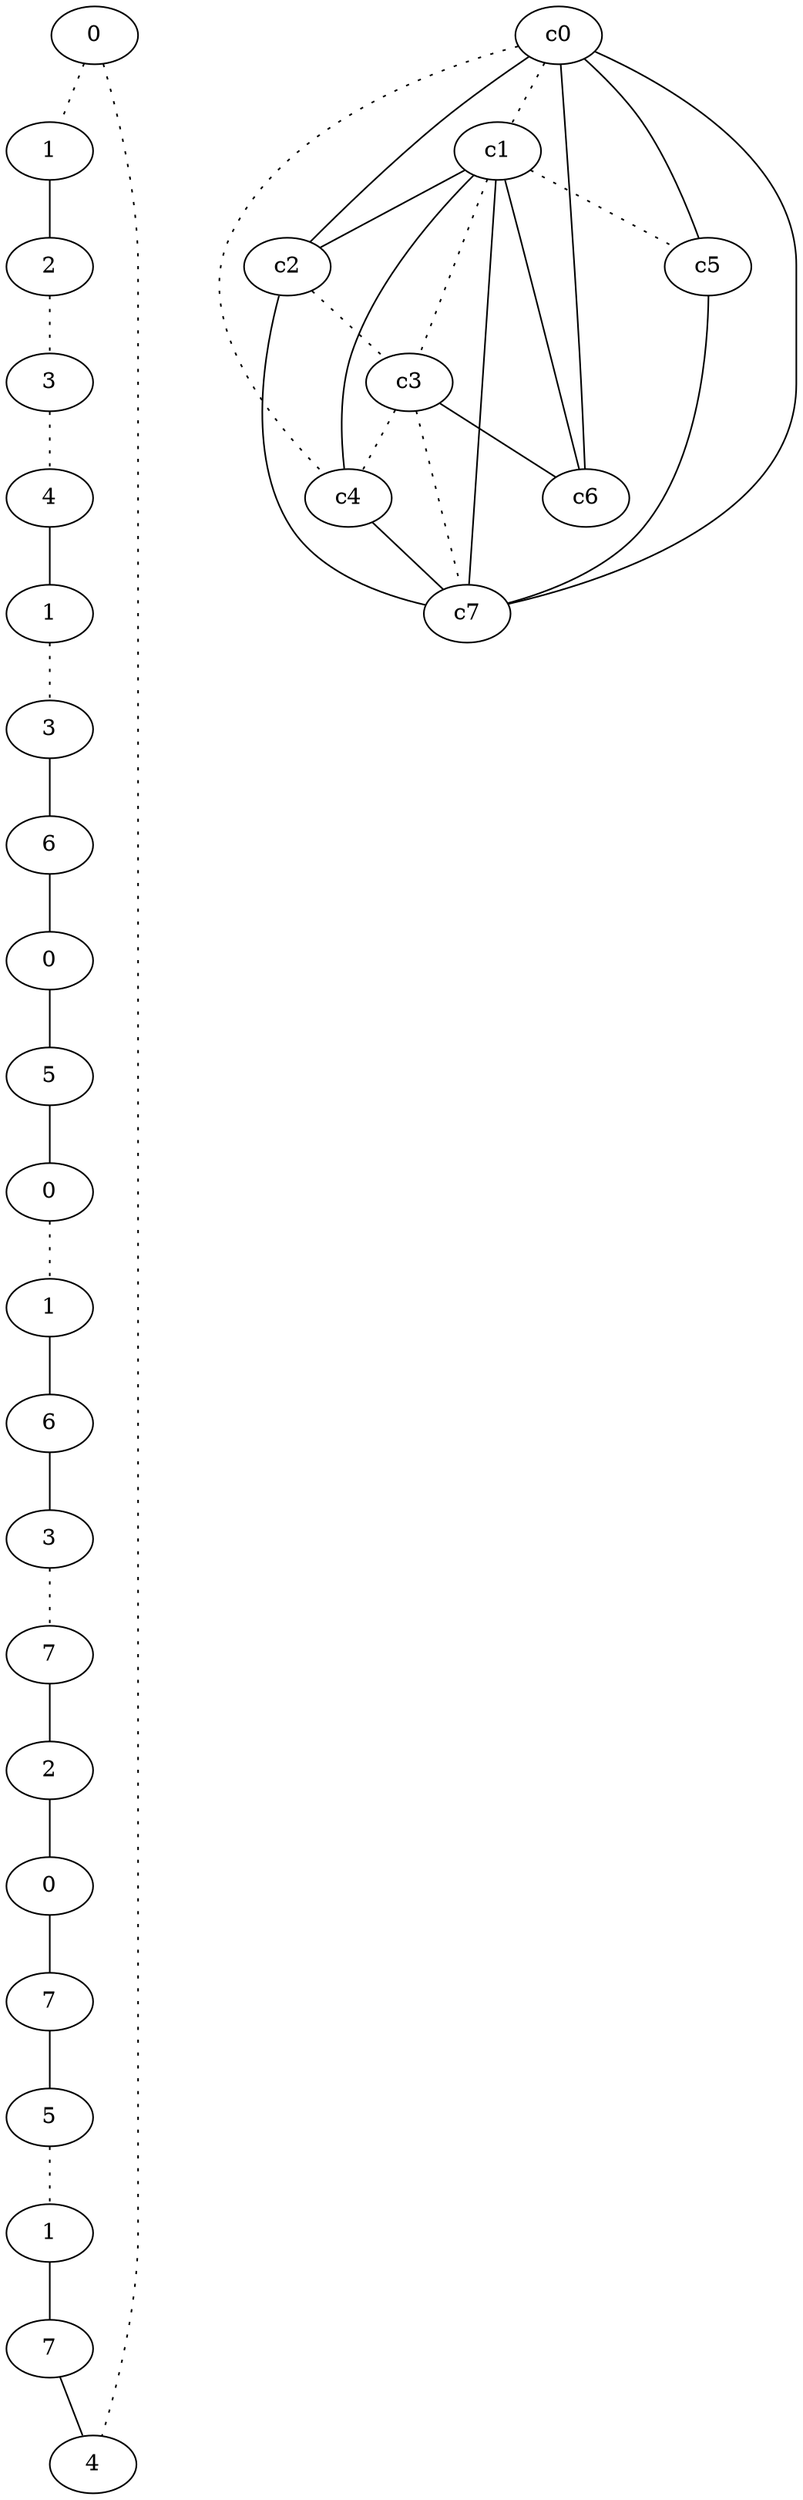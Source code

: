 graph {
a0[label=0];
a1[label=1];
a2[label=2];
a3[label=3];
a4[label=4];
a5[label=1];
a6[label=3];
a7[label=6];
a8[label=0];
a9[label=5];
a10[label=0];
a11[label=1];
a12[label=6];
a13[label=3];
a14[label=7];
a15[label=2];
a16[label=0];
a17[label=7];
a18[label=5];
a19[label=1];
a20[label=7];
a21[label=4];
a0 -- a1 [style=dotted];
a0 -- a21 [style=dotted];
a1 -- a2;
a2 -- a3 [style=dotted];
a3 -- a4 [style=dotted];
a4 -- a5;
a5 -- a6 [style=dotted];
a6 -- a7;
a7 -- a8;
a8 -- a9;
a9 -- a10;
a10 -- a11 [style=dotted];
a11 -- a12;
a12 -- a13;
a13 -- a14 [style=dotted];
a14 -- a15;
a15 -- a16;
a16 -- a17;
a17 -- a18;
a18 -- a19 [style=dotted];
a19 -- a20;
a20 -- a21;
c0 -- c1 [style=dotted];
c0 -- c2;
c0 -- c4 [style=dotted];
c0 -- c5;
c0 -- c6;
c0 -- c7;
c1 -- c2;
c1 -- c3 [style=dotted];
c1 -- c4;
c1 -- c5 [style=dotted];
c1 -- c6;
c1 -- c7;
c2 -- c3 [style=dotted];
c2 -- c7;
c3 -- c4 [style=dotted];
c3 -- c6;
c3 -- c7 [style=dotted];
c4 -- c7;
c5 -- c7;
}
